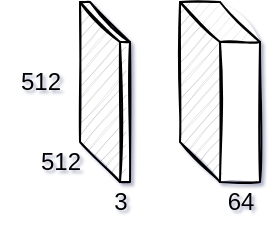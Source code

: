 <mxfile version="14.0.3" type="github">
  <diagram id="K4I6_uIa_C2dmjRzj60m" name="第 1 页">
    <mxGraphModel dx="677" dy="378" grid="1" gridSize="10" guides="1" tooltips="1" connect="1" arrows="1" fold="1" page="1" pageScale="1" pageWidth="827" pageHeight="1169" background="none" math="0" shadow="1">
      <root>
        <mxCell id="0" />
        <mxCell id="1" parent="0" />
        <mxCell id="gtzaTPpwpM-55rcOBDIw-1" value="" style="shape=cube;whiteSpace=wrap;html=1;boundedLbl=1;backgroundOutline=1;darkOpacity=0.05;darkOpacity2=0.1;sketch=1;" vertex="1" parent="1">
          <mxGeometry x="160" y="250" width="40" height="90" as="geometry" />
        </mxCell>
        <mxCell id="gtzaTPpwpM-55rcOBDIw-3" value="" style="shape=cube;whiteSpace=wrap;html=1;boundedLbl=1;backgroundOutline=1;darkOpacity=0.05;darkOpacity2=0.1;sketch=1;" vertex="1" parent="1">
          <mxGeometry x="110" y="250" width="25" height="90" as="geometry" />
        </mxCell>
        <mxCell id="gtzaTPpwpM-55rcOBDIw-4" value="512" style="text;html=1;align=center;verticalAlign=middle;resizable=0;points=[];autosize=1;" vertex="1" parent="1">
          <mxGeometry x="70" y="280" width="40" height="20" as="geometry" />
        </mxCell>
        <mxCell id="gtzaTPpwpM-55rcOBDIw-5" value="512" style="text;html=1;align=center;verticalAlign=middle;resizable=0;points=[];autosize=1;" vertex="1" parent="1">
          <mxGeometry x="80" y="320" width="40" height="20" as="geometry" />
        </mxCell>
        <mxCell id="gtzaTPpwpM-55rcOBDIw-6" value="3" style="text;html=1;align=center;verticalAlign=middle;resizable=0;points=[];autosize=1;" vertex="1" parent="1">
          <mxGeometry x="120" y="340" width="20" height="20" as="geometry" />
        </mxCell>
        <mxCell id="gtzaTPpwpM-55rcOBDIw-7" value="64" style="text;html=1;align=center;verticalAlign=middle;resizable=0;points=[];autosize=1;" vertex="1" parent="1">
          <mxGeometry x="175" y="340" width="30" height="20" as="geometry" />
        </mxCell>
      </root>
    </mxGraphModel>
  </diagram>
</mxfile>
